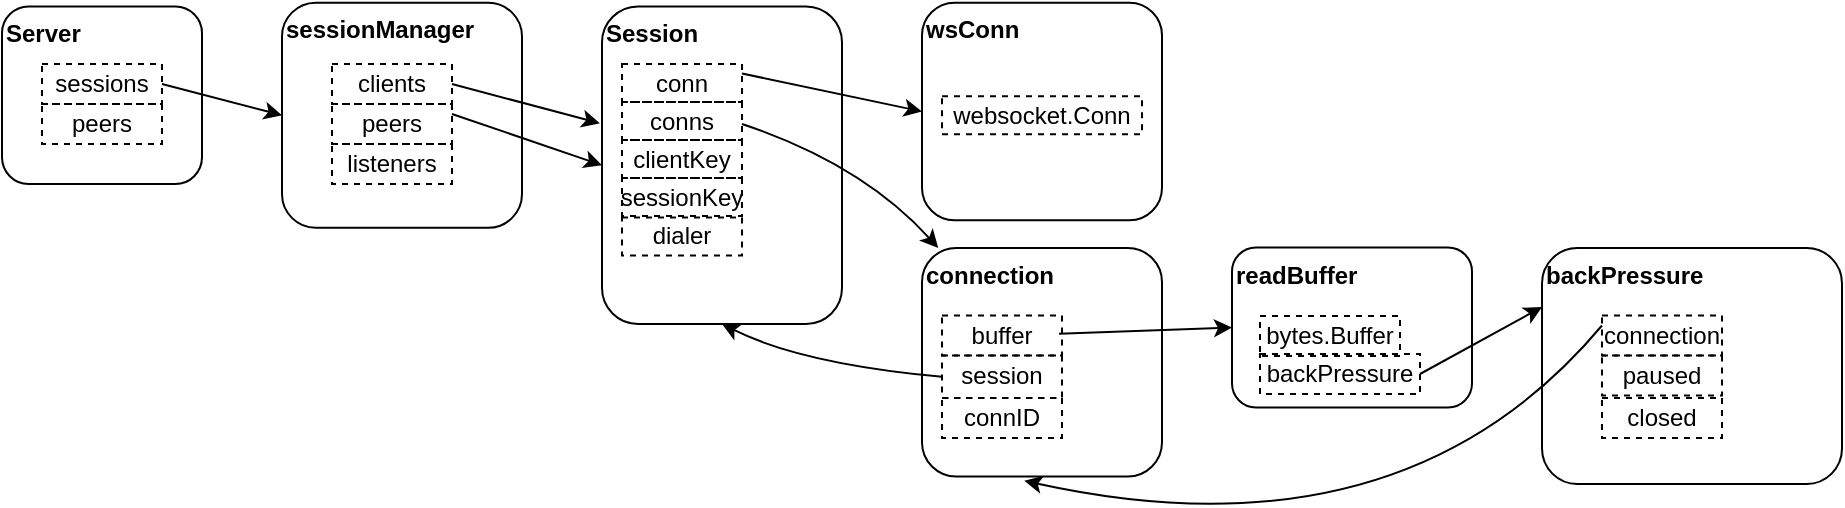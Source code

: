 <mxfile version="18.0.0" type="device"><diagram id="edimbqdiUBUGjcudE1yK" name="Page-1"><mxGraphModel dx="1741" dy="934" grid="1" gridSize="10" guides="1" tooltips="1" connect="1" arrows="1" fold="1" page="1" pageScale="1" pageWidth="850" pageHeight="1100" math="0" shadow="0"><root><mxCell id="0"/><mxCell id="1" parent="0"/><mxCell id="-_Ba9XCo5GLObyG6EIqO-5" value="&lt;div style=&quot;&quot;&gt;&lt;span style=&quot;background-color: initial;&quot;&gt;&lt;b&gt;Server&lt;/b&gt;&lt;/span&gt;&lt;/div&gt;" style="rounded=1;whiteSpace=wrap;html=1;verticalAlign=top;align=left;" vertex="1" parent="1"><mxGeometry x="260" y="41.25" width="100" height="88.75" as="geometry"/></mxCell><mxCell id="-_Ba9XCo5GLObyG6EIqO-7" value="&lt;b&gt;Session&lt;/b&gt;" style="rounded=1;whiteSpace=wrap;html=1;align=left;verticalAlign=top;" vertex="1" parent="1"><mxGeometry x="560" y="41.25" width="120" height="158.75" as="geometry"/></mxCell><mxCell id="-_Ba9XCo5GLObyG6EIqO-8" value="&lt;b&gt;sessionManager&lt;br&gt;&lt;/b&gt;" style="rounded=1;whiteSpace=wrap;html=1;align=left;verticalAlign=top;" vertex="1" parent="1"><mxGeometry x="400" y="39.38" width="120" height="112.5" as="geometry"/></mxCell><mxCell id="-_Ba9XCo5GLObyG6EIqO-11" value="" style="endArrow=classic;html=1;rounded=0;exitX=1;exitY=0.5;exitDx=0;exitDy=0;entryX=-0.009;entryY=0.368;entryDx=0;entryDy=0;entryPerimeter=0;" edge="1" parent="1" source="-_Ba9XCo5GLObyG6EIqO-32" target="-_Ba9XCo5GLObyG6EIqO-7"><mxGeometry width="50" height="50" relative="1" as="geometry"><mxPoint x="450" y="140" as="sourcePoint"/><mxPoint x="500" y="90" as="targetPoint"/></mxGeometry></mxCell><mxCell id="-_Ba9XCo5GLObyG6EIqO-12" value="" style="endArrow=classic;html=1;rounded=0;exitX=1;exitY=0.25;exitDx=0;exitDy=0;entryX=0;entryY=0.5;entryDx=0;entryDy=0;" edge="1" parent="1" source="-_Ba9XCo5GLObyG6EIqO-33" target="-_Ba9XCo5GLObyG6EIqO-7"><mxGeometry width="50" height="50" relative="1" as="geometry"><mxPoint x="450" y="150" as="sourcePoint"/><mxPoint x="500" y="100" as="targetPoint"/></mxGeometry></mxCell><mxCell id="-_Ba9XCo5GLObyG6EIqO-13" value="" style="endArrow=classic;html=1;rounded=0;exitX=1;exitY=0.5;exitDx=0;exitDy=0;entryX=0;entryY=0.5;entryDx=0;entryDy=0;" edge="1" parent="1" source="-_Ba9XCo5GLObyG6EIqO-28" target="-_Ba9XCo5GLObyG6EIqO-8"><mxGeometry width="50" height="50" relative="1" as="geometry"><mxPoint x="375" y="141.25" as="sourcePoint"/><mxPoint x="410" y="90" as="targetPoint"/></mxGeometry></mxCell><mxCell id="-_Ba9XCo5GLObyG6EIqO-15" value="&lt;b&gt;wsConn&lt;/b&gt;" style="rounded=1;whiteSpace=wrap;html=1;align=left;verticalAlign=top;" vertex="1" parent="1"><mxGeometry x="720" y="39.38" width="120" height="108.75" as="geometry"/></mxCell><mxCell id="-_Ba9XCo5GLObyG6EIqO-16" value="" style="endArrow=classic;html=1;rounded=0;entryX=0;entryY=0.5;entryDx=0;entryDy=0;exitX=1;exitY=0.25;exitDx=0;exitDy=0;" edge="1" parent="1" source="-_Ba9XCo5GLObyG6EIqO-35" target="-_Ba9XCo5GLObyG6EIqO-15"><mxGeometry width="50" height="50" relative="1" as="geometry"><mxPoint x="660" y="110.25" as="sourcePoint"/><mxPoint x="710" y="60.25" as="targetPoint"/></mxGeometry></mxCell><mxCell id="-_Ba9XCo5GLObyG6EIqO-17" value="&lt;b&gt;connection&lt;/b&gt;" style="rounded=1;whiteSpace=wrap;html=1;align=left;verticalAlign=top;" vertex="1" parent="1"><mxGeometry x="720" y="162" width="120" height="114.25" as="geometry"/></mxCell><mxCell id="-_Ba9XCo5GLObyG6EIqO-18" value="" style="endArrow=classic;html=1;exitX=1;exitY=0.579;exitDx=0;exitDy=0;exitPerimeter=0;curved=1;" edge="1" parent="1" source="-_Ba9XCo5GLObyG6EIqO-36" target="-_Ba9XCo5GLObyG6EIqO-17"><mxGeometry width="50" height="50" relative="1" as="geometry"><mxPoint x="760" y="420" as="sourcePoint"/><mxPoint x="810" y="370" as="targetPoint"/><Array as="points"><mxPoint x="690" y="120"/></Array></mxGeometry></mxCell><mxCell id="-_Ba9XCo5GLObyG6EIqO-19" value="&lt;b&gt;readBuffer&lt;/b&gt;" style="rounded=1;whiteSpace=wrap;html=1;align=left;verticalAlign=top;" vertex="1" parent="1"><mxGeometry x="875" y="161.75" width="120" height="80" as="geometry"/></mxCell><mxCell id="-_Ba9XCo5GLObyG6EIqO-20" value="&lt;b&gt;backPressure&lt;/b&gt;" style="rounded=1;whiteSpace=wrap;html=1;align=left;verticalAlign=top;" vertex="1" parent="1"><mxGeometry x="1030" y="162" width="150" height="118" as="geometry"/></mxCell><mxCell id="-_Ba9XCo5GLObyG6EIqO-21" value="" style="endArrow=classic;html=1;rounded=0;entryX=0;entryY=0.5;entryDx=0;entryDy=0;exitX=0.571;exitY=0.375;exitDx=0;exitDy=0;exitPerimeter=0;" edge="1" parent="1" source="-_Ba9XCo5GLObyG6EIqO-17" target="-_Ba9XCo5GLObyG6EIqO-19"><mxGeometry width="50" height="50" relative="1" as="geometry"><mxPoint x="860" y="261.25" as="sourcePoint"/><mxPoint x="910" y="211.25" as="targetPoint"/></mxGeometry></mxCell><mxCell id="-_Ba9XCo5GLObyG6EIqO-22" value="" style="endArrow=classic;html=1;exitX=0;exitY=0.5;exitDx=0;exitDy=0;entryX=0.5;entryY=1;entryDx=0;entryDy=0;curved=1;" edge="1" parent="1" source="-_Ba9XCo5GLObyG6EIqO-44" target="-_Ba9XCo5GLObyG6EIqO-7"><mxGeometry width="50" height="50" relative="1" as="geometry"><mxPoint x="670" y="342.5" as="sourcePoint"/><mxPoint x="720" y="292.5" as="targetPoint"/><Array as="points"><mxPoint x="660" y="220"/></Array></mxGeometry></mxCell><mxCell id="-_Ba9XCo5GLObyG6EIqO-23" value="" style="endArrow=classic;html=1;rounded=0;exitX=1;exitY=0.5;exitDx=0;exitDy=0;entryX=0;entryY=0.25;entryDx=0;entryDy=0;" edge="1" parent="1" source="-_Ba9XCo5GLObyG6EIqO-52" target="-_Ba9XCo5GLObyG6EIqO-20"><mxGeometry width="50" height="50" relative="1" as="geometry"><mxPoint x="1050" y="281.25" as="sourcePoint"/><mxPoint x="1100" y="231.25" as="targetPoint"/></mxGeometry></mxCell><mxCell id="-_Ba9XCo5GLObyG6EIqO-24" value="" style="endArrow=classic;html=1;entryX=0.426;entryY=1.019;entryDx=0;entryDy=0;entryPerimeter=0;exitX=0;exitY=0.25;exitDx=0;exitDy=0;curved=1;" edge="1" parent="1" source="-_Ba9XCo5GLObyG6EIqO-54" target="-_Ba9XCo5GLObyG6EIqO-17"><mxGeometry width="50" height="50" relative="1" as="geometry"><mxPoint x="1030" y="290" as="sourcePoint"/><mxPoint x="790" y="301.25" as="targetPoint"/><Array as="points"><mxPoint x="960" y="320"/></Array></mxGeometry></mxCell><mxCell id="-_Ba9XCo5GLObyG6EIqO-28" value="sessions" style="text;html=1;strokeColor=default;fillColor=none;align=center;verticalAlign=middle;whiteSpace=wrap;rounded=0;dashed=1;" vertex="1" parent="1"><mxGeometry x="280" y="70" width="60" height="20" as="geometry"/></mxCell><mxCell id="-_Ba9XCo5GLObyG6EIqO-29" value="peers" style="text;html=1;strokeColor=default;fillColor=none;align=center;verticalAlign=middle;whiteSpace=wrap;rounded=0;dashed=1;" vertex="1" parent="1"><mxGeometry x="280" y="90" width="60" height="20" as="geometry"/></mxCell><mxCell id="-_Ba9XCo5GLObyG6EIqO-32" value="clients" style="text;html=1;strokeColor=default;fillColor=none;align=center;verticalAlign=middle;whiteSpace=wrap;rounded=0;dashed=1;" vertex="1" parent="1"><mxGeometry x="425" y="70" width="60" height="20" as="geometry"/></mxCell><mxCell id="-_Ba9XCo5GLObyG6EIqO-33" value="peers" style="text;html=1;strokeColor=default;fillColor=none;align=center;verticalAlign=middle;whiteSpace=wrap;rounded=0;dashed=1;" vertex="1" parent="1"><mxGeometry x="425" y="90" width="60" height="20" as="geometry"/></mxCell><mxCell id="-_Ba9XCo5GLObyG6EIqO-34" value="listeners" style="text;html=1;strokeColor=default;fillColor=none;align=center;verticalAlign=middle;whiteSpace=wrap;rounded=0;dashed=1;" vertex="1" parent="1"><mxGeometry x="425" y="110" width="60" height="20" as="geometry"/></mxCell><mxCell id="-_Ba9XCo5GLObyG6EIqO-35" value="conn" style="text;html=1;strokeColor=default;fillColor=none;align=center;verticalAlign=middle;whiteSpace=wrap;rounded=0;dashed=1;" vertex="1" parent="1"><mxGeometry x="570" y="70" width="60" height="19" as="geometry"/></mxCell><mxCell id="-_Ba9XCo5GLObyG6EIqO-36" value="conns" style="text;html=1;strokeColor=default;fillColor=none;align=center;verticalAlign=middle;whiteSpace=wrap;rounded=0;dashed=1;" vertex="1" parent="1"><mxGeometry x="570" y="89" width="60" height="19" as="geometry"/></mxCell><mxCell id="-_Ba9XCo5GLObyG6EIqO-37" value="clientKey" style="text;html=1;strokeColor=default;fillColor=none;align=center;verticalAlign=middle;whiteSpace=wrap;rounded=0;dashed=1;" vertex="1" parent="1"><mxGeometry x="570" y="108" width="60" height="19" as="geometry"/></mxCell><mxCell id="-_Ba9XCo5GLObyG6EIqO-38" value="sessionKey" style="text;html=1;strokeColor=default;fillColor=none;align=center;verticalAlign=middle;whiteSpace=wrap;rounded=0;dashed=1;" vertex="1" parent="1"><mxGeometry x="570" y="127" width="60" height="19" as="geometry"/></mxCell><mxCell id="-_Ba9XCo5GLObyG6EIqO-39" value="dialer" style="text;html=1;strokeColor=default;fillColor=none;align=center;verticalAlign=middle;whiteSpace=wrap;rounded=0;dashed=1;" vertex="1" parent="1"><mxGeometry x="570" y="146.75" width="60" height="19" as="geometry"/></mxCell><mxCell id="-_Ba9XCo5GLObyG6EIqO-43" value="websocket.Conn" style="text;html=1;strokeColor=default;fillColor=none;align=center;verticalAlign=middle;whiteSpace=wrap;rounded=0;dashed=1;" vertex="1" parent="1"><mxGeometry x="730" y="86.13" width="100" height="19" as="geometry"/></mxCell><mxCell id="-_Ba9XCo5GLObyG6EIqO-44" value="session" style="text;html=1;strokeColor=default;fillColor=none;align=center;verticalAlign=middle;whiteSpace=wrap;rounded=0;dashed=1;" vertex="1" parent="1"><mxGeometry x="730" y="215.75" width="60" height="21.25" as="geometry"/></mxCell><mxCell id="-_Ba9XCo5GLObyG6EIqO-46" value="buffer" style="text;html=1;strokeColor=default;fillColor=none;align=center;verticalAlign=middle;whiteSpace=wrap;rounded=0;dashed=1;" vertex="1" parent="1"><mxGeometry x="730" y="195.75" width="60" height="20" as="geometry"/></mxCell><mxCell id="-_Ba9XCo5GLObyG6EIqO-47" value="connID" style="text;html=1;strokeColor=default;fillColor=none;align=center;verticalAlign=middle;whiteSpace=wrap;rounded=0;dashed=1;" vertex="1" parent="1"><mxGeometry x="730" y="237" width="60" height="20" as="geometry"/></mxCell><mxCell id="-_Ba9XCo5GLObyG6EIqO-50" style="edgeStyle=orthogonalEdgeStyle;rounded=0;orthogonalLoop=1;jettySize=auto;html=1;exitX=0.5;exitY=1;exitDx=0;exitDy=0;" edge="1" parent="1" source="-_Ba9XCo5GLObyG6EIqO-43" target="-_Ba9XCo5GLObyG6EIqO-43"><mxGeometry relative="1" as="geometry"/></mxCell><mxCell id="-_Ba9XCo5GLObyG6EIqO-51" value="bytes.Buffer" style="text;html=1;strokeColor=default;fillColor=none;align=center;verticalAlign=middle;whiteSpace=wrap;rounded=0;dashed=1;" vertex="1" parent="1"><mxGeometry x="889" y="196" width="70" height="20" as="geometry"/></mxCell><mxCell id="-_Ba9XCo5GLObyG6EIqO-52" value="backPressure" style="text;html=1;strokeColor=default;fillColor=none;align=center;verticalAlign=middle;whiteSpace=wrap;rounded=0;dashed=1;" vertex="1" parent="1"><mxGeometry x="889" y="215" width="80" height="20" as="geometry"/></mxCell><mxCell id="-_Ba9XCo5GLObyG6EIqO-54" value="connection" style="text;html=1;strokeColor=default;fillColor=none;align=center;verticalAlign=middle;whiteSpace=wrap;rounded=0;dashed=1;" vertex="1" parent="1"><mxGeometry x="1060" y="195.75" width="60" height="20" as="geometry"/></mxCell><mxCell id="-_Ba9XCo5GLObyG6EIqO-55" value="paused" style="text;html=1;strokeColor=default;fillColor=none;align=center;verticalAlign=middle;whiteSpace=wrap;rounded=0;dashed=1;" vertex="1" parent="1"><mxGeometry x="1060" y="215.75" width="60" height="20" as="geometry"/></mxCell><mxCell id="-_Ba9XCo5GLObyG6EIqO-56" value="closed" style="text;html=1;strokeColor=default;fillColor=none;align=center;verticalAlign=middle;whiteSpace=wrap;rounded=0;dashed=1;" vertex="1" parent="1"><mxGeometry x="1060" y="237" width="60" height="20" as="geometry"/></mxCell></root></mxGraphModel></diagram></mxfile>